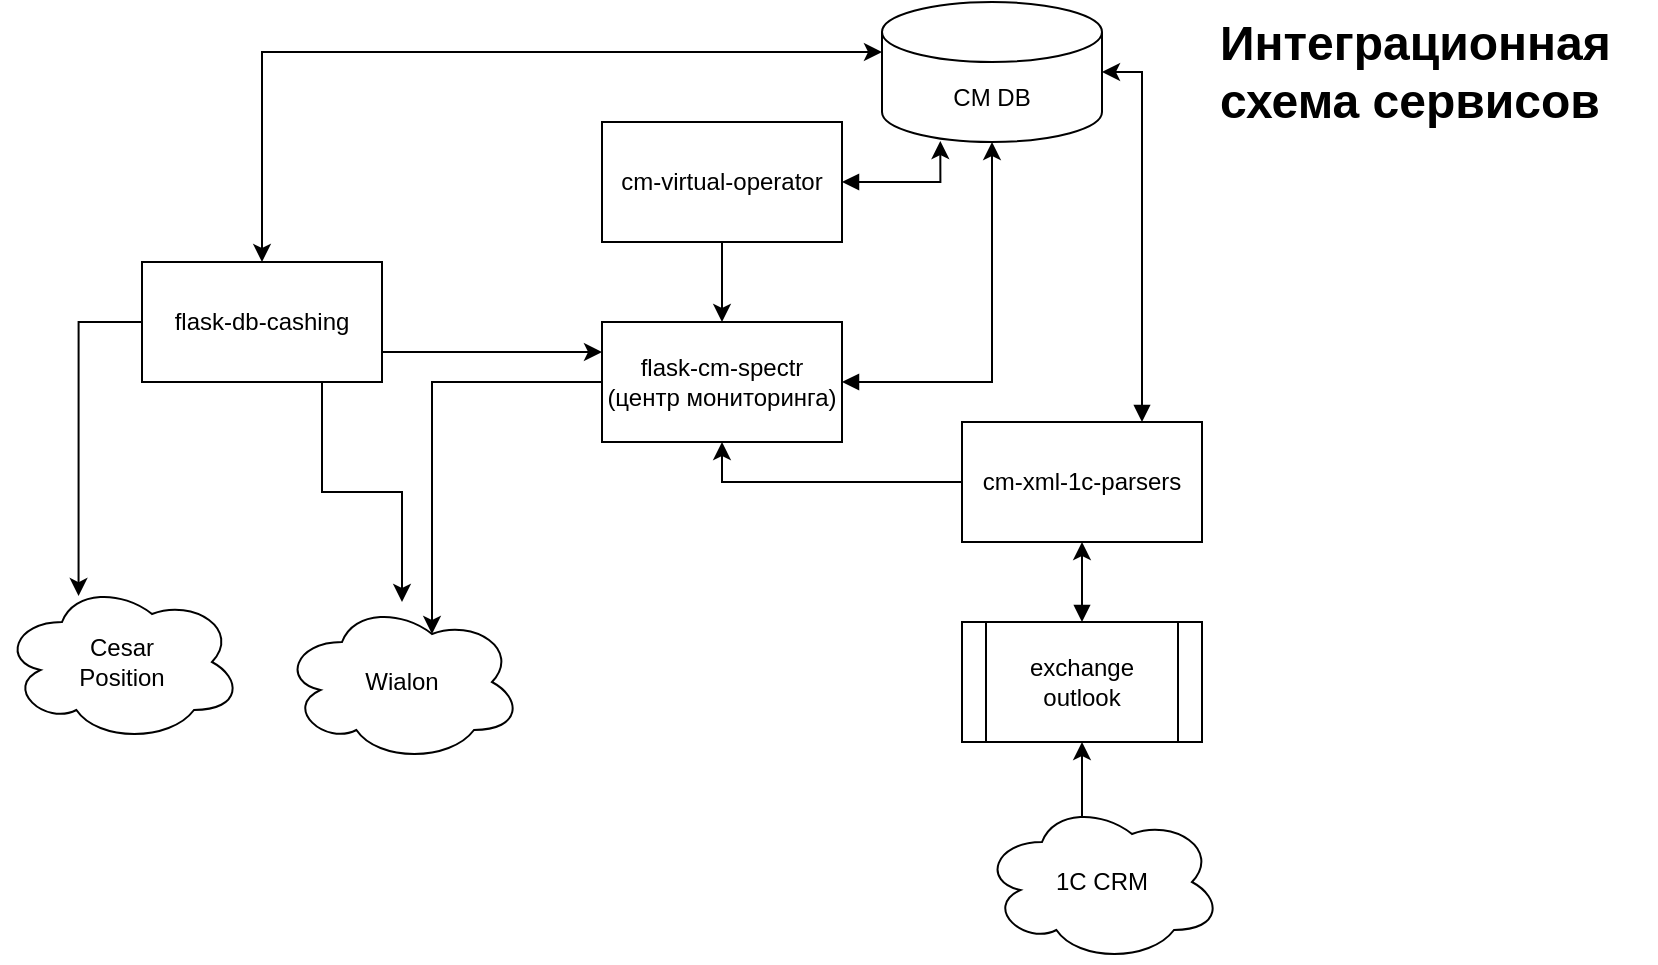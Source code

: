<mxfile version="26.1.0">
  <diagram name="Страница — 1" id="_TnyUx86zjikDra2yhVV">
    <mxGraphModel dx="1195" dy="643" grid="1" gridSize="10" guides="1" tooltips="1" connect="1" arrows="1" fold="1" page="1" pageScale="1" pageWidth="827" pageHeight="1169" math="0" shadow="0">
      <root>
        <mxCell id="0" />
        <mxCell id="1" parent="0" />
        <mxCell id="OUzTZberV37oX_3jWxKB-1" value="flask-cm-spectr&lt;br&gt;(центр мониторинга)" style="rounded=0;whiteSpace=wrap;html=1;" vertex="1" parent="1">
          <mxGeometry x="300" y="160" width="120" height="60" as="geometry" />
        </mxCell>
        <mxCell id="OUzTZberV37oX_3jWxKB-2" value="CM DB" style="shape=cylinder3;whiteSpace=wrap;html=1;boundedLbl=1;backgroundOutline=1;size=15;" vertex="1" parent="1">
          <mxGeometry x="440" width="110" height="70" as="geometry" />
        </mxCell>
        <mxCell id="OUzTZberV37oX_3jWxKB-28" style="edgeStyle=orthogonalEdgeStyle;rounded=0;orthogonalLoop=1;jettySize=auto;html=1;exitX=0.5;exitY=1;exitDx=0;exitDy=0;" edge="1" parent="1" source="OUzTZberV37oX_3jWxKB-3" target="OUzTZberV37oX_3jWxKB-1">
          <mxGeometry relative="1" as="geometry" />
        </mxCell>
        <mxCell id="OUzTZberV37oX_3jWxKB-3" value="cm-virtual-operator" style="rounded=0;whiteSpace=wrap;html=1;" vertex="1" parent="1">
          <mxGeometry x="300" y="60" width="120" height="60" as="geometry" />
        </mxCell>
        <mxCell id="OUzTZberV37oX_3jWxKB-23" style="edgeStyle=orthogonalEdgeStyle;rounded=0;orthogonalLoop=1;jettySize=auto;html=1;exitX=1;exitY=0.75;exitDx=0;exitDy=0;entryX=0;entryY=0.25;entryDx=0;entryDy=0;" edge="1" parent="1" source="OUzTZberV37oX_3jWxKB-4" target="OUzTZberV37oX_3jWxKB-1">
          <mxGeometry relative="1" as="geometry" />
        </mxCell>
        <mxCell id="OUzTZberV37oX_3jWxKB-35" style="edgeStyle=orthogonalEdgeStyle;rounded=0;orthogonalLoop=1;jettySize=auto;html=1;exitX=0.75;exitY=1;exitDx=0;exitDy=0;" edge="1" parent="1" source="OUzTZberV37oX_3jWxKB-4" target="OUzTZberV37oX_3jWxKB-6">
          <mxGeometry relative="1" as="geometry" />
        </mxCell>
        <mxCell id="OUzTZberV37oX_3jWxKB-4" value="flask-db-cashing" style="rounded=0;whiteSpace=wrap;html=1;" vertex="1" parent="1">
          <mxGeometry x="70" y="130" width="120" height="60" as="geometry" />
        </mxCell>
        <mxCell id="OUzTZberV37oX_3jWxKB-27" style="edgeStyle=orthogonalEdgeStyle;rounded=0;orthogonalLoop=1;jettySize=auto;html=1;exitX=0;exitY=0.5;exitDx=0;exitDy=0;entryX=0.5;entryY=1;entryDx=0;entryDy=0;" edge="1" parent="1" source="OUzTZberV37oX_3jWxKB-5" target="OUzTZberV37oX_3jWxKB-1">
          <mxGeometry relative="1" as="geometry" />
        </mxCell>
        <mxCell id="OUzTZberV37oX_3jWxKB-5" value="cm-xml-1c-parsers" style="rounded=0;whiteSpace=wrap;html=1;" vertex="1" parent="1">
          <mxGeometry x="480" y="210" width="120" height="60" as="geometry" />
        </mxCell>
        <mxCell id="OUzTZberV37oX_3jWxKB-6" value="Wialon" style="ellipse;shape=cloud;whiteSpace=wrap;html=1;" vertex="1" parent="1">
          <mxGeometry x="140" y="300" width="120" height="80" as="geometry" />
        </mxCell>
        <mxCell id="OUzTZberV37oX_3jWxKB-7" value="Cesar &lt;br&gt;Position" style="ellipse;shape=cloud;whiteSpace=wrap;html=1;" vertex="1" parent="1">
          <mxGeometry y="290" width="120" height="80" as="geometry" />
        </mxCell>
        <mxCell id="OUzTZberV37oX_3jWxKB-14" style="edgeStyle=orthogonalEdgeStyle;rounded=0;orthogonalLoop=1;jettySize=auto;html=1;exitX=0.4;exitY=0.1;exitDx=0;exitDy=0;exitPerimeter=0;entryX=0.5;entryY=1;entryDx=0;entryDy=0;" edge="1" parent="1" source="OUzTZberV37oX_3jWxKB-10" target="OUzTZberV37oX_3jWxKB-13">
          <mxGeometry relative="1" as="geometry" />
        </mxCell>
        <mxCell id="OUzTZberV37oX_3jWxKB-10" value="1C CRM" style="ellipse;shape=cloud;whiteSpace=wrap;html=1;" vertex="1" parent="1">
          <mxGeometry x="490" y="400" width="120" height="80" as="geometry" />
        </mxCell>
        <mxCell id="OUzTZberV37oX_3jWxKB-15" style="edgeStyle=orthogonalEdgeStyle;rounded=0;orthogonalLoop=1;jettySize=auto;html=1;exitX=0.5;exitY=0;exitDx=0;exitDy=0;entryX=0.5;entryY=1;entryDx=0;entryDy=0;startArrow=block;startFill=1;" edge="1" parent="1" source="OUzTZberV37oX_3jWxKB-13" target="OUzTZberV37oX_3jWxKB-5">
          <mxGeometry relative="1" as="geometry">
            <Array as="points">
              <mxPoint x="540" y="290" />
              <mxPoint x="540" y="290" />
            </Array>
          </mxGeometry>
        </mxCell>
        <mxCell id="OUzTZberV37oX_3jWxKB-13" value="exchange outlook" style="shape=process;whiteSpace=wrap;html=1;backgroundOutline=1;" vertex="1" parent="1">
          <mxGeometry x="480" y="310" width="120" height="60" as="geometry" />
        </mxCell>
        <mxCell id="OUzTZberV37oX_3jWxKB-17" style="edgeStyle=orthogonalEdgeStyle;rounded=0;orthogonalLoop=1;jettySize=auto;html=1;exitX=0.75;exitY=0;exitDx=0;exitDy=0;entryX=1;entryY=0.5;entryDx=0;entryDy=0;entryPerimeter=0;startArrow=block;startFill=1;" edge="1" parent="1" source="OUzTZberV37oX_3jWxKB-5" target="OUzTZberV37oX_3jWxKB-2">
          <mxGeometry relative="1" as="geometry" />
        </mxCell>
        <mxCell id="OUzTZberV37oX_3jWxKB-25" style="edgeStyle=orthogonalEdgeStyle;rounded=0;orthogonalLoop=1;jettySize=auto;html=1;exitX=0.5;exitY=0;exitDx=0;exitDy=0;entryX=0;entryY=0;entryDx=0;entryDy=25;entryPerimeter=0;startArrow=classic;startFill=1;" edge="1" parent="1" source="OUzTZberV37oX_3jWxKB-4" target="OUzTZberV37oX_3jWxKB-2">
          <mxGeometry relative="1" as="geometry" />
        </mxCell>
        <mxCell id="OUzTZberV37oX_3jWxKB-26" style="edgeStyle=orthogonalEdgeStyle;rounded=0;orthogonalLoop=1;jettySize=auto;html=1;exitX=1;exitY=0.5;exitDx=0;exitDy=0;entryX=0.5;entryY=1;entryDx=0;entryDy=0;entryPerimeter=0;startArrow=block;startFill=1;" edge="1" parent="1" source="OUzTZberV37oX_3jWxKB-1" target="OUzTZberV37oX_3jWxKB-2">
          <mxGeometry relative="1" as="geometry" />
        </mxCell>
        <mxCell id="OUzTZberV37oX_3jWxKB-29" style="edgeStyle=orthogonalEdgeStyle;rounded=0;orthogonalLoop=1;jettySize=auto;html=1;exitX=1;exitY=0.5;exitDx=0;exitDy=0;entryX=0.265;entryY=0.993;entryDx=0;entryDy=0;entryPerimeter=0;startArrow=block;startFill=1;" edge="1" parent="1" source="OUzTZberV37oX_3jWxKB-3" target="OUzTZberV37oX_3jWxKB-2">
          <mxGeometry relative="1" as="geometry" />
        </mxCell>
        <mxCell id="OUzTZberV37oX_3jWxKB-30" style="edgeStyle=orthogonalEdgeStyle;rounded=0;orthogonalLoop=1;jettySize=auto;html=1;exitX=0;exitY=0.5;exitDx=0;exitDy=0;entryX=0.319;entryY=0.088;entryDx=0;entryDy=0;entryPerimeter=0;" edge="1" parent="1" source="OUzTZberV37oX_3jWxKB-4" target="OUzTZberV37oX_3jWxKB-7">
          <mxGeometry relative="1" as="geometry" />
        </mxCell>
        <mxCell id="OUzTZberV37oX_3jWxKB-36" style="edgeStyle=orthogonalEdgeStyle;rounded=0;orthogonalLoop=1;jettySize=auto;html=1;exitX=0;exitY=0.5;exitDx=0;exitDy=0;entryX=0.625;entryY=0.2;entryDx=0;entryDy=0;entryPerimeter=0;" edge="1" parent="1" source="OUzTZberV37oX_3jWxKB-1" target="OUzTZberV37oX_3jWxKB-6">
          <mxGeometry relative="1" as="geometry" />
        </mxCell>
        <mxCell id="OUzTZberV37oX_3jWxKB-37" value="&lt;h1 style=&quot;margin-top: 0px;&quot;&gt;Интеграционная схема сервисов&lt;/h1&gt;" style="text;html=1;whiteSpace=wrap;overflow=hidden;rounded=0;" vertex="1" parent="1">
          <mxGeometry x="607" width="220" height="140" as="geometry" />
        </mxCell>
      </root>
    </mxGraphModel>
  </diagram>
</mxfile>
